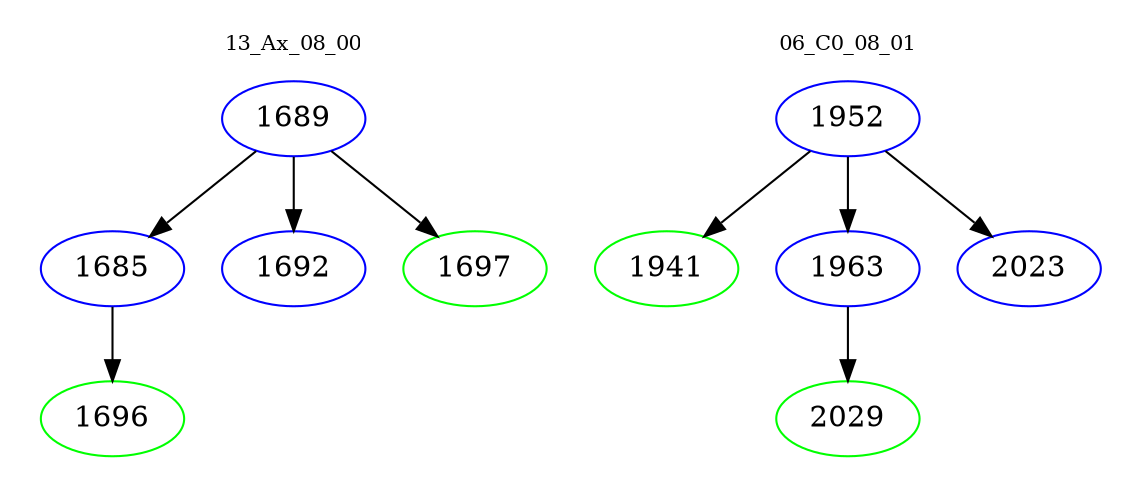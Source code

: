 digraph{
subgraph cluster_0 {
color = white
label = "13_Ax_08_00";
fontsize=10;
T0_1689 [label="1689", color="blue"]
T0_1689 -> T0_1685 [color="black"]
T0_1685 [label="1685", color="blue"]
T0_1685 -> T0_1696 [color="black"]
T0_1696 [label="1696", color="green"]
T0_1689 -> T0_1692 [color="black"]
T0_1692 [label="1692", color="blue"]
T0_1689 -> T0_1697 [color="black"]
T0_1697 [label="1697", color="green"]
}
subgraph cluster_1 {
color = white
label = "06_C0_08_01";
fontsize=10;
T1_1952 [label="1952", color="blue"]
T1_1952 -> T1_1941 [color="black"]
T1_1941 [label="1941", color="green"]
T1_1952 -> T1_1963 [color="black"]
T1_1963 [label="1963", color="blue"]
T1_1963 -> T1_2029 [color="black"]
T1_2029 [label="2029", color="green"]
T1_1952 -> T1_2023 [color="black"]
T1_2023 [label="2023", color="blue"]
}
}
